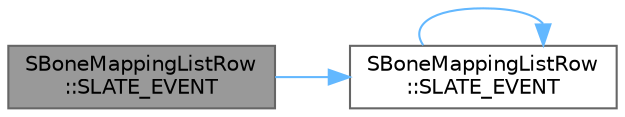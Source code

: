 digraph "SBoneMappingListRow::SLATE_EVENT"
{
 // INTERACTIVE_SVG=YES
 // LATEX_PDF_SIZE
  bgcolor="transparent";
  edge [fontname=Helvetica,fontsize=10,labelfontname=Helvetica,labelfontsize=10];
  node [fontname=Helvetica,fontsize=10,shape=box,height=0.2,width=0.4];
  rankdir="LR";
  Node1 [id="Node000001",label="SBoneMappingListRow\l::SLATE_EVENT",height=0.2,width=0.4,color="gray40", fillcolor="grey60", style="filled", fontcolor="black",tooltip=" "];
  Node1 -> Node2 [id="edge1_Node000001_Node000002",color="steelblue1",style="solid",tooltip=" "];
  Node2 [id="Node000002",label="SBoneMappingListRow\l::SLATE_EVENT",height=0.2,width=0.4,color="grey40", fillcolor="white", style="filled",URL="$d1/d3c/classSBoneMappingListRow.html#ad00908213f1d59aa841cf36aa9cb6769",tooltip=" "];
  Node2 -> Node2 [id="edge2_Node000002_Node000002",color="steelblue1",style="solid",tooltip=" "];
}
